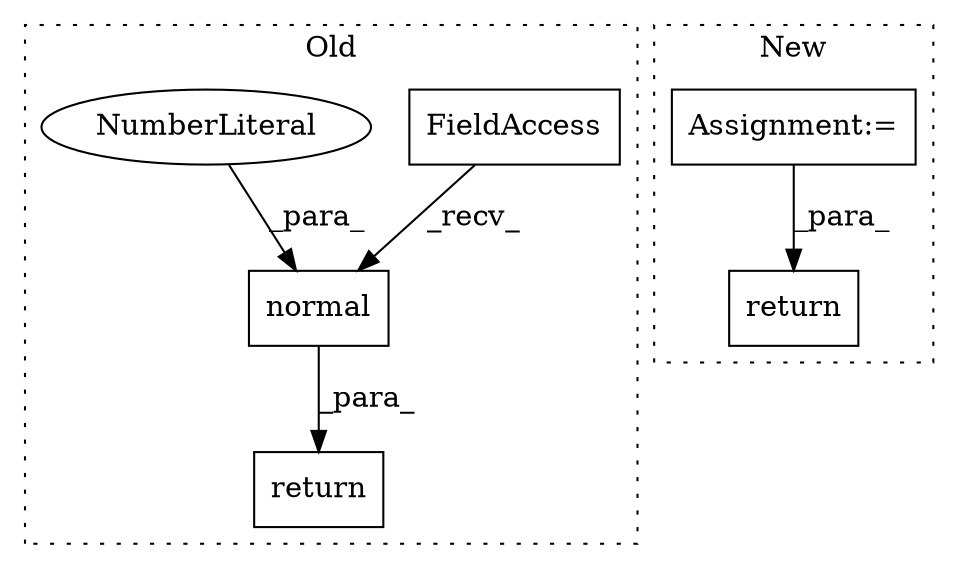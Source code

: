 digraph G {
subgraph cluster0 {
1 [label="normal" a="32" s="567,591" l="7,1" shape="box"];
3 [label="FieldAccess" a="22" s="554" l="12" shape="box"];
4 [label="NumberLiteral" a="34" s="578" l="3" shape="ellipse"];
6 [label="return" a="41" s="531" l="7" shape="box"];
label = "Old";
style="dotted";
}
subgraph cluster1 {
2 [label="return" a="41" s="721" l="7" shape="box"];
5 [label="Assignment:=" a="7" s="613" l="1" shape="box"];
label = "New";
style="dotted";
}
1 -> 6 [label="_para_"];
3 -> 1 [label="_recv_"];
4 -> 1 [label="_para_"];
5 -> 2 [label="_para_"];
}